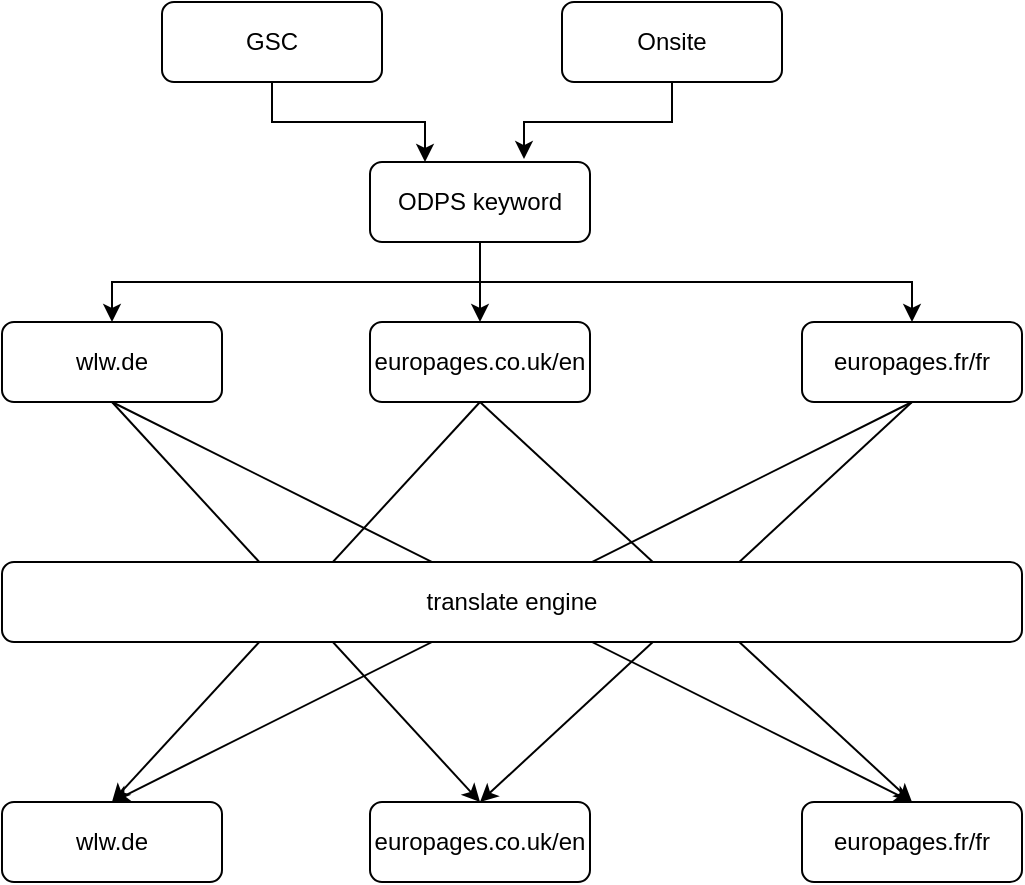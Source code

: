 <mxfile version="24.7.7">
  <diagram name="第 1 页" id="zQPuNM7zzIkmw82SUkmU">
    <mxGraphModel dx="1266" dy="547" grid="1" gridSize="10" guides="1" tooltips="1" connect="1" arrows="1" fold="1" page="1" pageScale="1" pageWidth="827" pageHeight="1169" math="0" shadow="0">
      <root>
        <mxCell id="0" />
        <mxCell id="1" parent="0" />
        <mxCell id="H-o6Q9arv2Ycfd725hF4-22" style="edgeStyle=orthogonalEdgeStyle;rounded=0;orthogonalLoop=1;jettySize=auto;html=1;exitX=0.5;exitY=1;exitDx=0;exitDy=0;" edge="1" parent="1" source="H-o6Q9arv2Ycfd725hF4-1" target="H-o6Q9arv2Ycfd725hF4-6">
          <mxGeometry relative="1" as="geometry" />
        </mxCell>
        <mxCell id="H-o6Q9arv2Ycfd725hF4-23" style="edgeStyle=orthogonalEdgeStyle;rounded=0;orthogonalLoop=1;jettySize=auto;html=1;exitX=0.5;exitY=1;exitDx=0;exitDy=0;entryX=0.5;entryY=0;entryDx=0;entryDy=0;" edge="1" parent="1" source="H-o6Q9arv2Ycfd725hF4-1" target="H-o6Q9arv2Ycfd725hF4-7">
          <mxGeometry relative="1" as="geometry" />
        </mxCell>
        <mxCell id="H-o6Q9arv2Ycfd725hF4-24" style="edgeStyle=orthogonalEdgeStyle;rounded=0;orthogonalLoop=1;jettySize=auto;html=1;exitX=0.5;exitY=1;exitDx=0;exitDy=0;entryX=0.5;entryY=0;entryDx=0;entryDy=0;" edge="1" parent="1" source="H-o6Q9arv2Ycfd725hF4-1" target="H-o6Q9arv2Ycfd725hF4-8">
          <mxGeometry relative="1" as="geometry" />
        </mxCell>
        <mxCell id="H-o6Q9arv2Ycfd725hF4-1" value="ODPS keyword" style="rounded=1;whiteSpace=wrap;html=1;" vertex="1" parent="1">
          <mxGeometry x="304" y="160" width="110" height="40" as="geometry" />
        </mxCell>
        <mxCell id="H-o6Q9arv2Ycfd725hF4-4" style="edgeStyle=orthogonalEdgeStyle;rounded=0;orthogonalLoop=1;jettySize=auto;html=1;exitX=0.5;exitY=1;exitDx=0;exitDy=0;entryX=0.25;entryY=0;entryDx=0;entryDy=0;" edge="1" parent="1" source="H-o6Q9arv2Ycfd725hF4-2" target="H-o6Q9arv2Ycfd725hF4-1">
          <mxGeometry relative="1" as="geometry" />
        </mxCell>
        <mxCell id="H-o6Q9arv2Ycfd725hF4-2" value="GSC" style="rounded=1;whiteSpace=wrap;html=1;" vertex="1" parent="1">
          <mxGeometry x="200" y="80" width="110" height="40" as="geometry" />
        </mxCell>
        <mxCell id="H-o6Q9arv2Ycfd725hF4-3" value="Onsite" style="rounded=1;whiteSpace=wrap;html=1;" vertex="1" parent="1">
          <mxGeometry x="400" y="80" width="110" height="40" as="geometry" />
        </mxCell>
        <mxCell id="H-o6Q9arv2Ycfd725hF4-5" style="edgeStyle=orthogonalEdgeStyle;rounded=0;orthogonalLoop=1;jettySize=auto;html=1;exitX=0.5;exitY=1;exitDx=0;exitDy=0;entryX=0.7;entryY=-0.037;entryDx=0;entryDy=0;entryPerimeter=0;" edge="1" parent="1" source="H-o6Q9arv2Ycfd725hF4-3" target="H-o6Q9arv2Ycfd725hF4-1">
          <mxGeometry relative="1" as="geometry" />
        </mxCell>
        <mxCell id="H-o6Q9arv2Ycfd725hF4-6" value="wlw.de" style="rounded=1;whiteSpace=wrap;html=1;" vertex="1" parent="1">
          <mxGeometry x="120" y="240" width="110" height="40" as="geometry" />
        </mxCell>
        <mxCell id="H-o6Q9arv2Ycfd725hF4-7" value="europages.co.uk/en" style="rounded=1;whiteSpace=wrap;html=1;" vertex="1" parent="1">
          <mxGeometry x="304" y="240" width="110" height="40" as="geometry" />
        </mxCell>
        <mxCell id="H-o6Q9arv2Ycfd725hF4-8" value="europages.fr/fr" style="rounded=1;whiteSpace=wrap;html=1;" vertex="1" parent="1">
          <mxGeometry x="520" y="240" width="110" height="40" as="geometry" />
        </mxCell>
        <mxCell id="H-o6Q9arv2Ycfd725hF4-10" value="wlw.de" style="rounded=1;whiteSpace=wrap;html=1;" vertex="1" parent="1">
          <mxGeometry x="120" y="480" width="110" height="40" as="geometry" />
        </mxCell>
        <mxCell id="H-o6Q9arv2Ycfd725hF4-11" value="europages.co.uk/en" style="rounded=1;whiteSpace=wrap;html=1;" vertex="1" parent="1">
          <mxGeometry x="304" y="480" width="110" height="40" as="geometry" />
        </mxCell>
        <mxCell id="H-o6Q9arv2Ycfd725hF4-12" value="europages.fr/fr" style="rounded=1;whiteSpace=wrap;html=1;" vertex="1" parent="1">
          <mxGeometry x="520" y="480" width="110" height="40" as="geometry" />
        </mxCell>
        <mxCell id="H-o6Q9arv2Ycfd725hF4-15" value="" style="endArrow=classic;html=1;rounded=0;exitX=0.5;exitY=1;exitDx=0;exitDy=0;entryX=0.5;entryY=0;entryDx=0;entryDy=0;" edge="1" parent="1" source="H-o6Q9arv2Ycfd725hF4-6" target="H-o6Q9arv2Ycfd725hF4-11">
          <mxGeometry width="50" height="50" relative="1" as="geometry">
            <mxPoint x="300" y="370" as="sourcePoint" />
            <mxPoint x="350" y="320" as="targetPoint" />
          </mxGeometry>
        </mxCell>
        <mxCell id="H-o6Q9arv2Ycfd725hF4-17" value="" style="endArrow=classic;html=1;rounded=0;exitX=0.5;exitY=1;exitDx=0;exitDy=0;entryX=0.5;entryY=0;entryDx=0;entryDy=0;" edge="1" parent="1" source="H-o6Q9arv2Ycfd725hF4-6" target="H-o6Q9arv2Ycfd725hF4-12">
          <mxGeometry width="50" height="50" relative="1" as="geometry">
            <mxPoint x="300" y="370" as="sourcePoint" />
            <mxPoint x="350" y="320" as="targetPoint" />
          </mxGeometry>
        </mxCell>
        <mxCell id="H-o6Q9arv2Ycfd725hF4-18" value="" style="endArrow=classic;html=1;rounded=0;exitX=0.5;exitY=1;exitDx=0;exitDy=0;entryX=0.5;entryY=0;entryDx=0;entryDy=0;" edge="1" parent="1" source="H-o6Q9arv2Ycfd725hF4-7" target="H-o6Q9arv2Ycfd725hF4-10">
          <mxGeometry width="50" height="50" relative="1" as="geometry">
            <mxPoint x="300" y="370" as="sourcePoint" />
            <mxPoint x="350" y="320" as="targetPoint" />
          </mxGeometry>
        </mxCell>
        <mxCell id="H-o6Q9arv2Ycfd725hF4-19" value="" style="endArrow=classic;html=1;rounded=0;exitX=0.5;exitY=1;exitDx=0;exitDy=0;entryX=0.5;entryY=0;entryDx=0;entryDy=0;" edge="1" parent="1" source="H-o6Q9arv2Ycfd725hF4-7" target="H-o6Q9arv2Ycfd725hF4-12">
          <mxGeometry width="50" height="50" relative="1" as="geometry">
            <mxPoint x="300" y="370" as="sourcePoint" />
            <mxPoint x="350" y="320" as="targetPoint" />
          </mxGeometry>
        </mxCell>
        <mxCell id="H-o6Q9arv2Ycfd725hF4-20" value="" style="endArrow=classic;html=1;rounded=0;exitX=0.5;exitY=1;exitDx=0;exitDy=0;entryX=0.5;entryY=0;entryDx=0;entryDy=0;" edge="1" parent="1" source="H-o6Q9arv2Ycfd725hF4-8" target="H-o6Q9arv2Ycfd725hF4-10">
          <mxGeometry width="50" height="50" relative="1" as="geometry">
            <mxPoint x="300" y="370" as="sourcePoint" />
            <mxPoint x="180" y="480" as="targetPoint" />
          </mxGeometry>
        </mxCell>
        <mxCell id="H-o6Q9arv2Ycfd725hF4-21" value="" style="endArrow=classic;html=1;rounded=0;exitX=0.5;exitY=1;exitDx=0;exitDy=0;entryX=0.5;entryY=0;entryDx=0;entryDy=0;" edge="1" parent="1" source="H-o6Q9arv2Ycfd725hF4-8" target="H-o6Q9arv2Ycfd725hF4-11">
          <mxGeometry width="50" height="50" relative="1" as="geometry">
            <mxPoint x="300" y="370" as="sourcePoint" />
            <mxPoint x="350" y="320" as="targetPoint" />
          </mxGeometry>
        </mxCell>
        <mxCell id="H-o6Q9arv2Ycfd725hF4-9" value="translate engine" style="rounded=1;whiteSpace=wrap;html=1;" vertex="1" parent="1">
          <mxGeometry x="120" y="360" width="510" height="40" as="geometry" />
        </mxCell>
      </root>
    </mxGraphModel>
  </diagram>
</mxfile>
